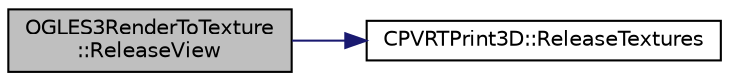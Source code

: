 digraph "OGLES3RenderToTexture::ReleaseView"
{
  edge [fontname="Helvetica",fontsize="10",labelfontname="Helvetica",labelfontsize="10"];
  node [fontname="Helvetica",fontsize="10",shape=record];
  rankdir="LR";
  Node1 [label="OGLES3RenderToTexture\l::ReleaseView",height=0.2,width=0.4,color="black", fillcolor="grey75", style="filled", fontcolor="black"];
  Node1 -> Node2 [color="midnightblue",fontsize="10",style="solid"];
  Node2 [label="CPVRTPrint3D::ReleaseTextures",height=0.2,width=0.4,color="black", fillcolor="white", style="filled",URL="$class_c_p_v_r_t_print3_d.html#a951bd6afe2007f942eca8474cd0025e3",tooltip="Deallocate the memory allocated in SetTextures(...) "];
}
